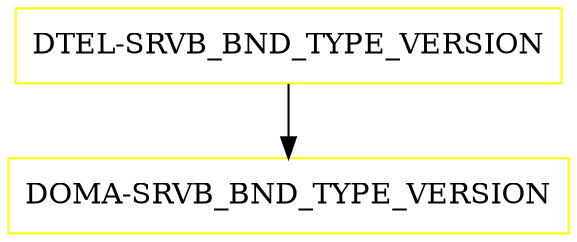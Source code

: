 digraph G {
  "DTEL-SRVB_BND_TYPE_VERSION" [shape=box,color=yellow];
  "DOMA-SRVB_BND_TYPE_VERSION" [shape=box,color=yellow,URL="./DOMA_SRVB_BND_TYPE_VERSION.html"];
  "DTEL-SRVB_BND_TYPE_VERSION" -> "DOMA-SRVB_BND_TYPE_VERSION";
}
